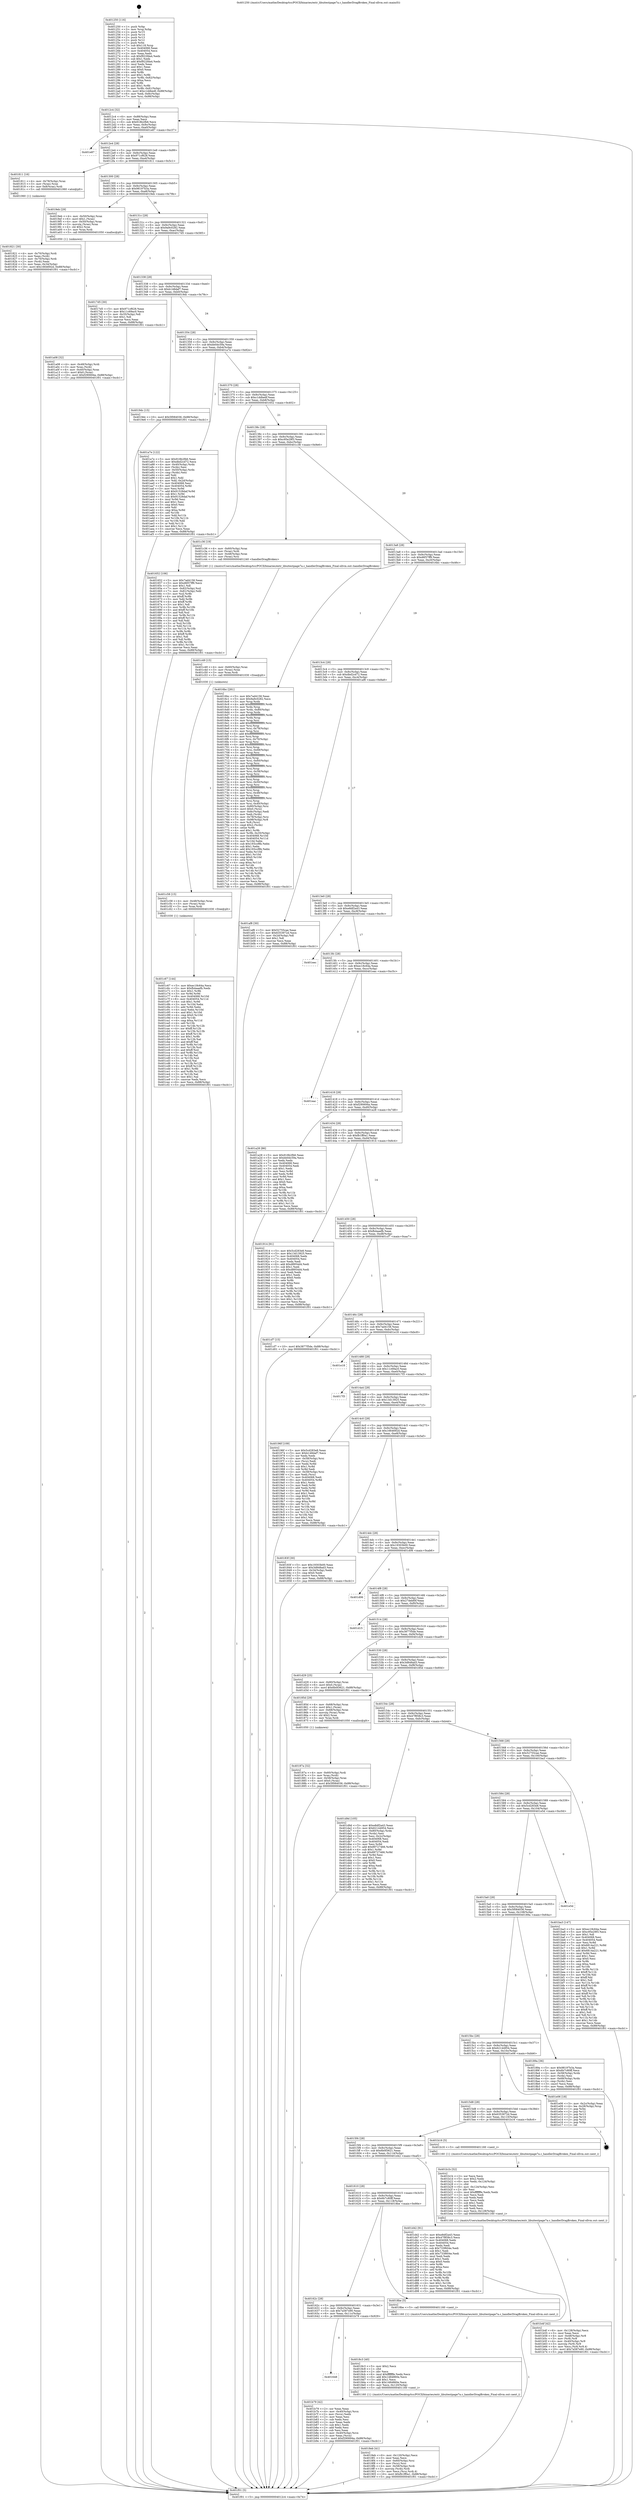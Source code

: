 digraph "0x401250" {
  label = "0x401250 (/mnt/c/Users/mathe/Desktop/tcc/POCII/binaries/extr_libuitestpage7a.c_handlerDragBroken_Final-ollvm.out::main(0))"
  labelloc = "t"
  node[shape=record]

  Entry [label="",width=0.3,height=0.3,shape=circle,fillcolor=black,style=filled]
  "0x4012c4" [label="{
     0x4012c4 [32]\l
     | [instrs]\l
     &nbsp;&nbsp;0x4012c4 \<+6\>: mov -0x88(%rbp),%eax\l
     &nbsp;&nbsp;0x4012ca \<+2\>: mov %eax,%ecx\l
     &nbsp;&nbsp;0x4012cc \<+6\>: sub $0x918b2fb6,%ecx\l
     &nbsp;&nbsp;0x4012d2 \<+6\>: mov %eax,-0x9c(%rbp)\l
     &nbsp;&nbsp;0x4012d8 \<+6\>: mov %ecx,-0xa0(%rbp)\l
     &nbsp;&nbsp;0x4012de \<+6\>: je 0000000000401e87 \<main+0xc37\>\l
  }"]
  "0x401e87" [label="{
     0x401e87\l
  }", style=dashed]
  "0x4012e4" [label="{
     0x4012e4 [28]\l
     | [instrs]\l
     &nbsp;&nbsp;0x4012e4 \<+5\>: jmp 00000000004012e9 \<main+0x99\>\l
     &nbsp;&nbsp;0x4012e9 \<+6\>: mov -0x9c(%rbp),%eax\l
     &nbsp;&nbsp;0x4012ef \<+5\>: sub $0x971cf628,%eax\l
     &nbsp;&nbsp;0x4012f4 \<+6\>: mov %eax,-0xa4(%rbp)\l
     &nbsp;&nbsp;0x4012fa \<+6\>: je 0000000000401811 \<main+0x5c1\>\l
  }"]
  Exit [label="",width=0.3,height=0.3,shape=circle,fillcolor=black,style=filled,peripheries=2]
  "0x401811" [label="{
     0x401811 [16]\l
     | [instrs]\l
     &nbsp;&nbsp;0x401811 \<+4\>: mov -0x78(%rbp),%rax\l
     &nbsp;&nbsp;0x401815 \<+3\>: mov (%rax),%rax\l
     &nbsp;&nbsp;0x401818 \<+4\>: mov 0x8(%rax),%rdi\l
     &nbsp;&nbsp;0x40181c \<+5\>: call 0000000000401060 \<atoi@plt\>\l
     | [calls]\l
     &nbsp;&nbsp;0x401060 \{1\} (unknown)\l
  }"]
  "0x401300" [label="{
     0x401300 [28]\l
     | [instrs]\l
     &nbsp;&nbsp;0x401300 \<+5\>: jmp 0000000000401305 \<main+0xb5\>\l
     &nbsp;&nbsp;0x401305 \<+6\>: mov -0x9c(%rbp),%eax\l
     &nbsp;&nbsp;0x40130b \<+5\>: sub $0x98197b3a,%eax\l
     &nbsp;&nbsp;0x401310 \<+6\>: mov %eax,-0xa8(%rbp)\l
     &nbsp;&nbsp;0x401316 \<+6\>: je 00000000004019eb \<main+0x79b\>\l
  }"]
  "0x401c67" [label="{
     0x401c67 [144]\l
     | [instrs]\l
     &nbsp;&nbsp;0x401c67 \<+5\>: mov $0xec18c64a,%ecx\l
     &nbsp;&nbsp;0x401c6c \<+5\>: mov $0xfb4aaefb,%edx\l
     &nbsp;&nbsp;0x401c71 \<+3\>: mov $0x1,%r8b\l
     &nbsp;&nbsp;0x401c74 \<+3\>: xor %r9d,%r9d\l
     &nbsp;&nbsp;0x401c77 \<+8\>: mov 0x404068,%r10d\l
     &nbsp;&nbsp;0x401c7f \<+8\>: mov 0x404054,%r11d\l
     &nbsp;&nbsp;0x401c87 \<+4\>: sub $0x1,%r9d\l
     &nbsp;&nbsp;0x401c8b \<+3\>: mov %r10d,%ebx\l
     &nbsp;&nbsp;0x401c8e \<+3\>: add %r9d,%ebx\l
     &nbsp;&nbsp;0x401c91 \<+4\>: imul %ebx,%r10d\l
     &nbsp;&nbsp;0x401c95 \<+4\>: and $0x1,%r10d\l
     &nbsp;&nbsp;0x401c99 \<+4\>: cmp $0x0,%r10d\l
     &nbsp;&nbsp;0x401c9d \<+4\>: sete %r14b\l
     &nbsp;&nbsp;0x401ca1 \<+4\>: cmp $0xa,%r11d\l
     &nbsp;&nbsp;0x401ca5 \<+4\>: setl %r15b\l
     &nbsp;&nbsp;0x401ca9 \<+3\>: mov %r14b,%r12b\l
     &nbsp;&nbsp;0x401cac \<+4\>: xor $0xff,%r12b\l
     &nbsp;&nbsp;0x401cb0 \<+3\>: mov %r15b,%r13b\l
     &nbsp;&nbsp;0x401cb3 \<+4\>: xor $0xff,%r13b\l
     &nbsp;&nbsp;0x401cb7 \<+4\>: xor $0x1,%r8b\l
     &nbsp;&nbsp;0x401cbb \<+3\>: mov %r12b,%al\l
     &nbsp;&nbsp;0x401cbe \<+2\>: and $0xff,%al\l
     &nbsp;&nbsp;0x401cc0 \<+3\>: and %r8b,%r14b\l
     &nbsp;&nbsp;0x401cc3 \<+3\>: mov %r13b,%sil\l
     &nbsp;&nbsp;0x401cc6 \<+4\>: and $0xff,%sil\l
     &nbsp;&nbsp;0x401cca \<+3\>: and %r8b,%r15b\l
     &nbsp;&nbsp;0x401ccd \<+3\>: or %r14b,%al\l
     &nbsp;&nbsp;0x401cd0 \<+3\>: or %r15b,%sil\l
     &nbsp;&nbsp;0x401cd3 \<+3\>: xor %sil,%al\l
     &nbsp;&nbsp;0x401cd6 \<+3\>: or %r13b,%r12b\l
     &nbsp;&nbsp;0x401cd9 \<+4\>: xor $0xff,%r12b\l
     &nbsp;&nbsp;0x401cdd \<+4\>: or $0x1,%r8b\l
     &nbsp;&nbsp;0x401ce1 \<+3\>: and %r8b,%r12b\l
     &nbsp;&nbsp;0x401ce4 \<+3\>: or %r12b,%al\l
     &nbsp;&nbsp;0x401ce7 \<+2\>: test $0x1,%al\l
     &nbsp;&nbsp;0x401ce9 \<+3\>: cmovne %edx,%ecx\l
     &nbsp;&nbsp;0x401cec \<+6\>: mov %ecx,-0x88(%rbp)\l
     &nbsp;&nbsp;0x401cf2 \<+5\>: jmp 0000000000401f01 \<main+0xcb1\>\l
  }"]
  "0x4019eb" [label="{
     0x4019eb [29]\l
     | [instrs]\l
     &nbsp;&nbsp;0x4019eb \<+4\>: mov -0x50(%rbp),%rax\l
     &nbsp;&nbsp;0x4019ef \<+6\>: movl $0x1,(%rax)\l
     &nbsp;&nbsp;0x4019f5 \<+4\>: mov -0x50(%rbp),%rax\l
     &nbsp;&nbsp;0x4019f9 \<+3\>: movslq (%rax),%rax\l
     &nbsp;&nbsp;0x4019fc \<+4\>: shl $0x2,%rax\l
     &nbsp;&nbsp;0x401a00 \<+3\>: mov %rax,%rdi\l
     &nbsp;&nbsp;0x401a03 \<+5\>: call 0000000000401050 \<malloc@plt\>\l
     | [calls]\l
     &nbsp;&nbsp;0x401050 \{1\} (unknown)\l
  }"]
  "0x40131c" [label="{
     0x40131c [28]\l
     | [instrs]\l
     &nbsp;&nbsp;0x40131c \<+5\>: jmp 0000000000401321 \<main+0xd1\>\l
     &nbsp;&nbsp;0x401321 \<+6\>: mov -0x9c(%rbp),%eax\l
     &nbsp;&nbsp;0x401327 \<+5\>: sub $0x9a9c0282,%eax\l
     &nbsp;&nbsp;0x40132c \<+6\>: mov %eax,-0xac(%rbp)\l
     &nbsp;&nbsp;0x401332 \<+6\>: je 00000000004017d5 \<main+0x585\>\l
  }"]
  "0x401c58" [label="{
     0x401c58 [15]\l
     | [instrs]\l
     &nbsp;&nbsp;0x401c58 \<+4\>: mov -0x48(%rbp),%rax\l
     &nbsp;&nbsp;0x401c5c \<+3\>: mov (%rax),%rax\l
     &nbsp;&nbsp;0x401c5f \<+3\>: mov %rax,%rdi\l
     &nbsp;&nbsp;0x401c62 \<+5\>: call 0000000000401030 \<free@plt\>\l
     | [calls]\l
     &nbsp;&nbsp;0x401030 \{1\} (unknown)\l
  }"]
  "0x4017d5" [label="{
     0x4017d5 [30]\l
     | [instrs]\l
     &nbsp;&nbsp;0x4017d5 \<+5\>: mov $0x971cf628,%eax\l
     &nbsp;&nbsp;0x4017da \<+5\>: mov $0x11c69ac0,%ecx\l
     &nbsp;&nbsp;0x4017df \<+3\>: mov -0x35(%rbp),%dl\l
     &nbsp;&nbsp;0x4017e2 \<+3\>: test $0x1,%dl\l
     &nbsp;&nbsp;0x4017e5 \<+3\>: cmovne %ecx,%eax\l
     &nbsp;&nbsp;0x4017e8 \<+6\>: mov %eax,-0x88(%rbp)\l
     &nbsp;&nbsp;0x4017ee \<+5\>: jmp 0000000000401f01 \<main+0xcb1\>\l
  }"]
  "0x401338" [label="{
     0x401338 [28]\l
     | [instrs]\l
     &nbsp;&nbsp;0x401338 \<+5\>: jmp 000000000040133d \<main+0xed\>\l
     &nbsp;&nbsp;0x40133d \<+6\>: mov -0x9c(%rbp),%eax\l
     &nbsp;&nbsp;0x401343 \<+5\>: sub $0xb148daf7,%eax\l
     &nbsp;&nbsp;0x401348 \<+6\>: mov %eax,-0xb0(%rbp)\l
     &nbsp;&nbsp;0x40134e \<+6\>: je 00000000004019dc \<main+0x78c\>\l
  }"]
  "0x401c49" [label="{
     0x401c49 [15]\l
     | [instrs]\l
     &nbsp;&nbsp;0x401c49 \<+4\>: mov -0x60(%rbp),%rax\l
     &nbsp;&nbsp;0x401c4d \<+3\>: mov (%rax),%rax\l
     &nbsp;&nbsp;0x401c50 \<+3\>: mov %rax,%rdi\l
     &nbsp;&nbsp;0x401c53 \<+5\>: call 0000000000401030 \<free@plt\>\l
     | [calls]\l
     &nbsp;&nbsp;0x401030 \{1\} (unknown)\l
  }"]
  "0x4019dc" [label="{
     0x4019dc [15]\l
     | [instrs]\l
     &nbsp;&nbsp;0x4019dc \<+10\>: movl $0x5f084036,-0x88(%rbp)\l
     &nbsp;&nbsp;0x4019e6 \<+5\>: jmp 0000000000401f01 \<main+0xcb1\>\l
  }"]
  "0x401354" [label="{
     0x401354 [28]\l
     | [instrs]\l
     &nbsp;&nbsp;0x401354 \<+5\>: jmp 0000000000401359 \<main+0x109\>\l
     &nbsp;&nbsp;0x401359 \<+6\>: mov -0x9c(%rbp),%eax\l
     &nbsp;&nbsp;0x40135f \<+5\>: sub $0xbb0dc59a,%eax\l
     &nbsp;&nbsp;0x401364 \<+6\>: mov %eax,-0xb4(%rbp)\l
     &nbsp;&nbsp;0x40136a \<+6\>: je 0000000000401a7e \<main+0x82e\>\l
  }"]
  "0x401648" [label="{
     0x401648\l
  }", style=dashed]
  "0x401a7e" [label="{
     0x401a7e [122]\l
     | [instrs]\l
     &nbsp;&nbsp;0x401a7e \<+5\>: mov $0x918b2fb6,%eax\l
     &nbsp;&nbsp;0x401a83 \<+5\>: mov $0xdbd2cd72,%ecx\l
     &nbsp;&nbsp;0x401a88 \<+4\>: mov -0x40(%rbp),%rdx\l
     &nbsp;&nbsp;0x401a8c \<+2\>: mov (%rdx),%esi\l
     &nbsp;&nbsp;0x401a8e \<+4\>: mov -0x50(%rbp),%rdx\l
     &nbsp;&nbsp;0x401a92 \<+2\>: cmp (%rdx),%esi\l
     &nbsp;&nbsp;0x401a94 \<+4\>: setl %dil\l
     &nbsp;&nbsp;0x401a98 \<+4\>: and $0x1,%dil\l
     &nbsp;&nbsp;0x401a9c \<+4\>: mov %dil,-0x2d(%rbp)\l
     &nbsp;&nbsp;0x401aa0 \<+7\>: mov 0x404068,%esi\l
     &nbsp;&nbsp;0x401aa7 \<+8\>: mov 0x404054,%r8d\l
     &nbsp;&nbsp;0x401aaf \<+3\>: mov %esi,%r9d\l
     &nbsp;&nbsp;0x401ab2 \<+7\>: add $0x91528daf,%r9d\l
     &nbsp;&nbsp;0x401ab9 \<+4\>: sub $0x1,%r9d\l
     &nbsp;&nbsp;0x401abd \<+7\>: sub $0x91528daf,%r9d\l
     &nbsp;&nbsp;0x401ac4 \<+4\>: imul %r9d,%esi\l
     &nbsp;&nbsp;0x401ac8 \<+3\>: and $0x1,%esi\l
     &nbsp;&nbsp;0x401acb \<+3\>: cmp $0x0,%esi\l
     &nbsp;&nbsp;0x401ace \<+4\>: sete %dil\l
     &nbsp;&nbsp;0x401ad2 \<+4\>: cmp $0xa,%r8d\l
     &nbsp;&nbsp;0x401ad6 \<+4\>: setl %r10b\l
     &nbsp;&nbsp;0x401ada \<+3\>: mov %dil,%r11b\l
     &nbsp;&nbsp;0x401add \<+3\>: and %r10b,%r11b\l
     &nbsp;&nbsp;0x401ae0 \<+3\>: xor %r10b,%dil\l
     &nbsp;&nbsp;0x401ae3 \<+3\>: or %dil,%r11b\l
     &nbsp;&nbsp;0x401ae6 \<+4\>: test $0x1,%r11b\l
     &nbsp;&nbsp;0x401aea \<+3\>: cmovne %ecx,%eax\l
     &nbsp;&nbsp;0x401aed \<+6\>: mov %eax,-0x88(%rbp)\l
     &nbsp;&nbsp;0x401af3 \<+5\>: jmp 0000000000401f01 \<main+0xcb1\>\l
  }"]
  "0x401370" [label="{
     0x401370 [28]\l
     | [instrs]\l
     &nbsp;&nbsp;0x401370 \<+5\>: jmp 0000000000401375 \<main+0x125\>\l
     &nbsp;&nbsp;0x401375 \<+6\>: mov -0x9c(%rbp),%eax\l
     &nbsp;&nbsp;0x40137b \<+5\>: sub $0xc1ddbedf,%eax\l
     &nbsp;&nbsp;0x401380 \<+6\>: mov %eax,-0xb8(%rbp)\l
     &nbsp;&nbsp;0x401386 \<+6\>: je 0000000000401652 \<main+0x402\>\l
  }"]
  "0x401b79" [label="{
     0x401b79 [42]\l
     | [instrs]\l
     &nbsp;&nbsp;0x401b79 \<+2\>: xor %eax,%eax\l
     &nbsp;&nbsp;0x401b7b \<+4\>: mov -0x40(%rbp),%rcx\l
     &nbsp;&nbsp;0x401b7f \<+2\>: mov (%rcx),%edx\l
     &nbsp;&nbsp;0x401b81 \<+2\>: mov %eax,%esi\l
     &nbsp;&nbsp;0x401b83 \<+2\>: sub %edx,%esi\l
     &nbsp;&nbsp;0x401b85 \<+2\>: mov %eax,%edx\l
     &nbsp;&nbsp;0x401b87 \<+3\>: sub $0x1,%edx\l
     &nbsp;&nbsp;0x401b8a \<+2\>: add %edx,%esi\l
     &nbsp;&nbsp;0x401b8c \<+2\>: sub %esi,%eax\l
     &nbsp;&nbsp;0x401b8e \<+4\>: mov -0x40(%rbp),%rcx\l
     &nbsp;&nbsp;0x401b92 \<+2\>: mov %eax,(%rcx)\l
     &nbsp;&nbsp;0x401b94 \<+10\>: movl $0xf290694a,-0x88(%rbp)\l
     &nbsp;&nbsp;0x401b9e \<+5\>: jmp 0000000000401f01 \<main+0xcb1\>\l
  }"]
  "0x401652" [label="{
     0x401652 [106]\l
     | [instrs]\l
     &nbsp;&nbsp;0x401652 \<+5\>: mov $0x7ad4158,%eax\l
     &nbsp;&nbsp;0x401657 \<+5\>: mov $0xd6f37ff9,%ecx\l
     &nbsp;&nbsp;0x40165c \<+2\>: mov $0x1,%dl\l
     &nbsp;&nbsp;0x40165e \<+7\>: mov -0x82(%rbp),%sil\l
     &nbsp;&nbsp;0x401665 \<+7\>: mov -0x81(%rbp),%dil\l
     &nbsp;&nbsp;0x40166c \<+3\>: mov %sil,%r8b\l
     &nbsp;&nbsp;0x40166f \<+4\>: xor $0xff,%r8b\l
     &nbsp;&nbsp;0x401673 \<+3\>: mov %dil,%r9b\l
     &nbsp;&nbsp;0x401676 \<+4\>: xor $0xff,%r9b\l
     &nbsp;&nbsp;0x40167a \<+3\>: xor $0x1,%dl\l
     &nbsp;&nbsp;0x40167d \<+3\>: mov %r8b,%r10b\l
     &nbsp;&nbsp;0x401680 \<+4\>: and $0xff,%r10b\l
     &nbsp;&nbsp;0x401684 \<+3\>: and %dl,%sil\l
     &nbsp;&nbsp;0x401687 \<+3\>: mov %r9b,%r11b\l
     &nbsp;&nbsp;0x40168a \<+4\>: and $0xff,%r11b\l
     &nbsp;&nbsp;0x40168e \<+3\>: and %dl,%dil\l
     &nbsp;&nbsp;0x401691 \<+3\>: or %sil,%r10b\l
     &nbsp;&nbsp;0x401694 \<+3\>: or %dil,%r11b\l
     &nbsp;&nbsp;0x401697 \<+3\>: xor %r11b,%r10b\l
     &nbsp;&nbsp;0x40169a \<+3\>: or %r9b,%r8b\l
     &nbsp;&nbsp;0x40169d \<+4\>: xor $0xff,%r8b\l
     &nbsp;&nbsp;0x4016a1 \<+3\>: or $0x1,%dl\l
     &nbsp;&nbsp;0x4016a4 \<+3\>: and %dl,%r8b\l
     &nbsp;&nbsp;0x4016a7 \<+3\>: or %r8b,%r10b\l
     &nbsp;&nbsp;0x4016aa \<+4\>: test $0x1,%r10b\l
     &nbsp;&nbsp;0x4016ae \<+3\>: cmovne %ecx,%eax\l
     &nbsp;&nbsp;0x4016b1 \<+6\>: mov %eax,-0x88(%rbp)\l
     &nbsp;&nbsp;0x4016b7 \<+5\>: jmp 0000000000401f01 \<main+0xcb1\>\l
  }"]
  "0x40138c" [label="{
     0x40138c [28]\l
     | [instrs]\l
     &nbsp;&nbsp;0x40138c \<+5\>: jmp 0000000000401391 \<main+0x141\>\l
     &nbsp;&nbsp;0x401391 \<+6\>: mov -0x9c(%rbp),%eax\l
     &nbsp;&nbsp;0x401397 \<+5\>: sub $0xc95e29f3,%eax\l
     &nbsp;&nbsp;0x40139c \<+6\>: mov %eax,-0xbc(%rbp)\l
     &nbsp;&nbsp;0x4013a2 \<+6\>: je 0000000000401c36 \<main+0x9e6\>\l
  }"]
  "0x401f01" [label="{
     0x401f01 [5]\l
     | [instrs]\l
     &nbsp;&nbsp;0x401f01 \<+5\>: jmp 00000000004012c4 \<main+0x74\>\l
  }"]
  "0x401250" [label="{
     0x401250 [116]\l
     | [instrs]\l
     &nbsp;&nbsp;0x401250 \<+1\>: push %rbp\l
     &nbsp;&nbsp;0x401251 \<+3\>: mov %rsp,%rbp\l
     &nbsp;&nbsp;0x401254 \<+2\>: push %r15\l
     &nbsp;&nbsp;0x401256 \<+2\>: push %r14\l
     &nbsp;&nbsp;0x401258 \<+2\>: push %r13\l
     &nbsp;&nbsp;0x40125a \<+2\>: push %r12\l
     &nbsp;&nbsp;0x40125c \<+1\>: push %rbx\l
     &nbsp;&nbsp;0x40125d \<+7\>: sub $0x118,%rsp\l
     &nbsp;&nbsp;0x401264 \<+7\>: mov 0x404068,%eax\l
     &nbsp;&nbsp;0x40126b \<+7\>: mov 0x404054,%ecx\l
     &nbsp;&nbsp;0x401272 \<+2\>: mov %eax,%edx\l
     &nbsp;&nbsp;0x401274 \<+6\>: sub $0xf922fda4,%edx\l
     &nbsp;&nbsp;0x40127a \<+3\>: sub $0x1,%edx\l
     &nbsp;&nbsp;0x40127d \<+6\>: add $0xf922fda4,%edx\l
     &nbsp;&nbsp;0x401283 \<+3\>: imul %edx,%eax\l
     &nbsp;&nbsp;0x401286 \<+3\>: and $0x1,%eax\l
     &nbsp;&nbsp;0x401289 \<+3\>: cmp $0x0,%eax\l
     &nbsp;&nbsp;0x40128c \<+4\>: sete %r8b\l
     &nbsp;&nbsp;0x401290 \<+4\>: and $0x1,%r8b\l
     &nbsp;&nbsp;0x401294 \<+7\>: mov %r8b,-0x82(%rbp)\l
     &nbsp;&nbsp;0x40129b \<+3\>: cmp $0xa,%ecx\l
     &nbsp;&nbsp;0x40129e \<+4\>: setl %r8b\l
     &nbsp;&nbsp;0x4012a2 \<+4\>: and $0x1,%r8b\l
     &nbsp;&nbsp;0x4012a6 \<+7\>: mov %r8b,-0x81(%rbp)\l
     &nbsp;&nbsp;0x4012ad \<+10\>: movl $0xc1ddbedf,-0x88(%rbp)\l
     &nbsp;&nbsp;0x4012b7 \<+6\>: mov %edi,-0x8c(%rbp)\l
     &nbsp;&nbsp;0x4012bd \<+7\>: mov %rsi,-0x98(%rbp)\l
  }"]
  "0x401b4f" [label="{
     0x401b4f [42]\l
     | [instrs]\l
     &nbsp;&nbsp;0x401b4f \<+6\>: mov -0x128(%rbp),%ecx\l
     &nbsp;&nbsp;0x401b55 \<+3\>: imul %eax,%ecx\l
     &nbsp;&nbsp;0x401b58 \<+4\>: mov -0x48(%rbp),%r8\l
     &nbsp;&nbsp;0x401b5c \<+3\>: mov (%r8),%r8\l
     &nbsp;&nbsp;0x401b5f \<+4\>: mov -0x40(%rbp),%r9\l
     &nbsp;&nbsp;0x401b63 \<+3\>: movslq (%r9),%r9\l
     &nbsp;&nbsp;0x401b66 \<+4\>: mov %ecx,(%r8,%r9,4)\l
     &nbsp;&nbsp;0x401b6a \<+10\>: movl $0x7a587e90,-0x88(%rbp)\l
     &nbsp;&nbsp;0x401b74 \<+5\>: jmp 0000000000401f01 \<main+0xcb1\>\l
  }"]
  "0x401c36" [label="{
     0x401c36 [19]\l
     | [instrs]\l
     &nbsp;&nbsp;0x401c36 \<+4\>: mov -0x60(%rbp),%rax\l
     &nbsp;&nbsp;0x401c3a \<+3\>: mov (%rax),%rdi\l
     &nbsp;&nbsp;0x401c3d \<+4\>: mov -0x48(%rbp),%rax\l
     &nbsp;&nbsp;0x401c41 \<+3\>: mov (%rax),%rsi\l
     &nbsp;&nbsp;0x401c44 \<+5\>: call 0000000000401240 \<handlerDragBroken\>\l
     | [calls]\l
     &nbsp;&nbsp;0x401240 \{1\} (/mnt/c/Users/mathe/Desktop/tcc/POCII/binaries/extr_libuitestpage7a.c_handlerDragBroken_Final-ollvm.out::handlerDragBroken)\l
  }"]
  "0x4013a8" [label="{
     0x4013a8 [28]\l
     | [instrs]\l
     &nbsp;&nbsp;0x4013a8 \<+5\>: jmp 00000000004013ad \<main+0x15d\>\l
     &nbsp;&nbsp;0x4013ad \<+6\>: mov -0x9c(%rbp),%eax\l
     &nbsp;&nbsp;0x4013b3 \<+5\>: sub $0xd6f37ff9,%eax\l
     &nbsp;&nbsp;0x4013b8 \<+6\>: mov %eax,-0xc0(%rbp)\l
     &nbsp;&nbsp;0x4013be \<+6\>: je 00000000004016bc \<main+0x46c\>\l
  }"]
  "0x401b1b" [label="{
     0x401b1b [52]\l
     | [instrs]\l
     &nbsp;&nbsp;0x401b1b \<+2\>: xor %ecx,%ecx\l
     &nbsp;&nbsp;0x401b1d \<+5\>: mov $0x2,%edx\l
     &nbsp;&nbsp;0x401b22 \<+6\>: mov %edx,-0x124(%rbp)\l
     &nbsp;&nbsp;0x401b28 \<+1\>: cltd\l
     &nbsp;&nbsp;0x401b29 \<+6\>: mov -0x124(%rbp),%esi\l
     &nbsp;&nbsp;0x401b2f \<+2\>: idiv %esi\l
     &nbsp;&nbsp;0x401b31 \<+6\>: imul $0xfffffffe,%edx,%edx\l
     &nbsp;&nbsp;0x401b37 \<+2\>: mov %ecx,%edi\l
     &nbsp;&nbsp;0x401b39 \<+2\>: sub %edx,%edi\l
     &nbsp;&nbsp;0x401b3b \<+2\>: mov %ecx,%edx\l
     &nbsp;&nbsp;0x401b3d \<+3\>: sub $0x1,%edx\l
     &nbsp;&nbsp;0x401b40 \<+2\>: add %edx,%edi\l
     &nbsp;&nbsp;0x401b42 \<+2\>: sub %edi,%ecx\l
     &nbsp;&nbsp;0x401b44 \<+6\>: mov %ecx,-0x128(%rbp)\l
     &nbsp;&nbsp;0x401b4a \<+5\>: call 0000000000401160 \<next_i\>\l
     | [calls]\l
     &nbsp;&nbsp;0x401160 \{1\} (/mnt/c/Users/mathe/Desktop/tcc/POCII/binaries/extr_libuitestpage7a.c_handlerDragBroken_Final-ollvm.out::next_i)\l
  }"]
  "0x4016bc" [label="{
     0x4016bc [281]\l
     | [instrs]\l
     &nbsp;&nbsp;0x4016bc \<+5\>: mov $0x7ad4158,%eax\l
     &nbsp;&nbsp;0x4016c1 \<+5\>: mov $0x9a9c0282,%ecx\l
     &nbsp;&nbsp;0x4016c6 \<+3\>: mov %rsp,%rdx\l
     &nbsp;&nbsp;0x4016c9 \<+4\>: add $0xfffffffffffffff0,%rdx\l
     &nbsp;&nbsp;0x4016cd \<+3\>: mov %rdx,%rsp\l
     &nbsp;&nbsp;0x4016d0 \<+4\>: mov %rdx,-0x80(%rbp)\l
     &nbsp;&nbsp;0x4016d4 \<+3\>: mov %rsp,%rdx\l
     &nbsp;&nbsp;0x4016d7 \<+4\>: add $0xfffffffffffffff0,%rdx\l
     &nbsp;&nbsp;0x4016db \<+3\>: mov %rdx,%rsp\l
     &nbsp;&nbsp;0x4016de \<+3\>: mov %rsp,%rsi\l
     &nbsp;&nbsp;0x4016e1 \<+4\>: add $0xfffffffffffffff0,%rsi\l
     &nbsp;&nbsp;0x4016e5 \<+3\>: mov %rsi,%rsp\l
     &nbsp;&nbsp;0x4016e8 \<+4\>: mov %rsi,-0x78(%rbp)\l
     &nbsp;&nbsp;0x4016ec \<+3\>: mov %rsp,%rsi\l
     &nbsp;&nbsp;0x4016ef \<+4\>: add $0xfffffffffffffff0,%rsi\l
     &nbsp;&nbsp;0x4016f3 \<+3\>: mov %rsi,%rsp\l
     &nbsp;&nbsp;0x4016f6 \<+4\>: mov %rsi,-0x70(%rbp)\l
     &nbsp;&nbsp;0x4016fa \<+3\>: mov %rsp,%rsi\l
     &nbsp;&nbsp;0x4016fd \<+4\>: add $0xfffffffffffffff0,%rsi\l
     &nbsp;&nbsp;0x401701 \<+3\>: mov %rsi,%rsp\l
     &nbsp;&nbsp;0x401704 \<+4\>: mov %rsi,-0x68(%rbp)\l
     &nbsp;&nbsp;0x401708 \<+3\>: mov %rsp,%rsi\l
     &nbsp;&nbsp;0x40170b \<+4\>: add $0xfffffffffffffff0,%rsi\l
     &nbsp;&nbsp;0x40170f \<+3\>: mov %rsi,%rsp\l
     &nbsp;&nbsp;0x401712 \<+4\>: mov %rsi,-0x60(%rbp)\l
     &nbsp;&nbsp;0x401716 \<+3\>: mov %rsp,%rsi\l
     &nbsp;&nbsp;0x401719 \<+4\>: add $0xfffffffffffffff0,%rsi\l
     &nbsp;&nbsp;0x40171d \<+3\>: mov %rsi,%rsp\l
     &nbsp;&nbsp;0x401720 \<+4\>: mov %rsi,-0x58(%rbp)\l
     &nbsp;&nbsp;0x401724 \<+3\>: mov %rsp,%rsi\l
     &nbsp;&nbsp;0x401727 \<+4\>: add $0xfffffffffffffff0,%rsi\l
     &nbsp;&nbsp;0x40172b \<+3\>: mov %rsi,%rsp\l
     &nbsp;&nbsp;0x40172e \<+4\>: mov %rsi,-0x50(%rbp)\l
     &nbsp;&nbsp;0x401732 \<+3\>: mov %rsp,%rsi\l
     &nbsp;&nbsp;0x401735 \<+4\>: add $0xfffffffffffffff0,%rsi\l
     &nbsp;&nbsp;0x401739 \<+3\>: mov %rsi,%rsp\l
     &nbsp;&nbsp;0x40173c \<+4\>: mov %rsi,-0x48(%rbp)\l
     &nbsp;&nbsp;0x401740 \<+3\>: mov %rsp,%rsi\l
     &nbsp;&nbsp;0x401743 \<+4\>: add $0xfffffffffffffff0,%rsi\l
     &nbsp;&nbsp;0x401747 \<+3\>: mov %rsi,%rsp\l
     &nbsp;&nbsp;0x40174a \<+4\>: mov %rsi,-0x40(%rbp)\l
     &nbsp;&nbsp;0x40174e \<+4\>: mov -0x80(%rbp),%rsi\l
     &nbsp;&nbsp;0x401752 \<+6\>: movl $0x0,(%rsi)\l
     &nbsp;&nbsp;0x401758 \<+6\>: mov -0x8c(%rbp),%edi\l
     &nbsp;&nbsp;0x40175e \<+2\>: mov %edi,(%rdx)\l
     &nbsp;&nbsp;0x401760 \<+4\>: mov -0x78(%rbp),%rsi\l
     &nbsp;&nbsp;0x401764 \<+7\>: mov -0x98(%rbp),%r8\l
     &nbsp;&nbsp;0x40176b \<+3\>: mov %r8,(%rsi)\l
     &nbsp;&nbsp;0x40176e \<+3\>: cmpl $0x2,(%rdx)\l
     &nbsp;&nbsp;0x401771 \<+4\>: setne %r9b\l
     &nbsp;&nbsp;0x401775 \<+4\>: and $0x1,%r9b\l
     &nbsp;&nbsp;0x401779 \<+4\>: mov %r9b,-0x35(%rbp)\l
     &nbsp;&nbsp;0x40177d \<+8\>: mov 0x404068,%r10d\l
     &nbsp;&nbsp;0x401785 \<+8\>: mov 0x404054,%r11d\l
     &nbsp;&nbsp;0x40178d \<+3\>: mov %r10d,%ebx\l
     &nbsp;&nbsp;0x401790 \<+6\>: sub $0x193ccf8b,%ebx\l
     &nbsp;&nbsp;0x401796 \<+3\>: sub $0x1,%ebx\l
     &nbsp;&nbsp;0x401799 \<+6\>: add $0x193ccf8b,%ebx\l
     &nbsp;&nbsp;0x40179f \<+4\>: imul %ebx,%r10d\l
     &nbsp;&nbsp;0x4017a3 \<+4\>: and $0x1,%r10d\l
     &nbsp;&nbsp;0x4017a7 \<+4\>: cmp $0x0,%r10d\l
     &nbsp;&nbsp;0x4017ab \<+4\>: sete %r9b\l
     &nbsp;&nbsp;0x4017af \<+4\>: cmp $0xa,%r11d\l
     &nbsp;&nbsp;0x4017b3 \<+4\>: setl %r14b\l
     &nbsp;&nbsp;0x4017b7 \<+3\>: mov %r9b,%r15b\l
     &nbsp;&nbsp;0x4017ba \<+3\>: and %r14b,%r15b\l
     &nbsp;&nbsp;0x4017bd \<+3\>: xor %r14b,%r9b\l
     &nbsp;&nbsp;0x4017c0 \<+3\>: or %r9b,%r15b\l
     &nbsp;&nbsp;0x4017c3 \<+4\>: test $0x1,%r15b\l
     &nbsp;&nbsp;0x4017c7 \<+3\>: cmovne %ecx,%eax\l
     &nbsp;&nbsp;0x4017ca \<+6\>: mov %eax,-0x88(%rbp)\l
     &nbsp;&nbsp;0x4017d0 \<+5\>: jmp 0000000000401f01 \<main+0xcb1\>\l
  }"]
  "0x4013c4" [label="{
     0x4013c4 [28]\l
     | [instrs]\l
     &nbsp;&nbsp;0x4013c4 \<+5\>: jmp 00000000004013c9 \<main+0x179\>\l
     &nbsp;&nbsp;0x4013c9 \<+6\>: mov -0x9c(%rbp),%eax\l
     &nbsp;&nbsp;0x4013cf \<+5\>: sub $0xdbd2cd72,%eax\l
     &nbsp;&nbsp;0x4013d4 \<+6\>: mov %eax,-0xc4(%rbp)\l
     &nbsp;&nbsp;0x4013da \<+6\>: je 0000000000401af8 \<main+0x8a8\>\l
  }"]
  "0x401a08" [label="{
     0x401a08 [32]\l
     | [instrs]\l
     &nbsp;&nbsp;0x401a08 \<+4\>: mov -0x48(%rbp),%rdi\l
     &nbsp;&nbsp;0x401a0c \<+3\>: mov %rax,(%rdi)\l
     &nbsp;&nbsp;0x401a0f \<+4\>: mov -0x40(%rbp),%rax\l
     &nbsp;&nbsp;0x401a13 \<+6\>: movl $0x0,(%rax)\l
     &nbsp;&nbsp;0x401a19 \<+10\>: movl $0xf290694a,-0x88(%rbp)\l
     &nbsp;&nbsp;0x401a23 \<+5\>: jmp 0000000000401f01 \<main+0xcb1\>\l
  }"]
  "0x401821" [label="{
     0x401821 [30]\l
     | [instrs]\l
     &nbsp;&nbsp;0x401821 \<+4\>: mov -0x70(%rbp),%rdi\l
     &nbsp;&nbsp;0x401825 \<+2\>: mov %eax,(%rdi)\l
     &nbsp;&nbsp;0x401827 \<+4\>: mov -0x70(%rbp),%rdi\l
     &nbsp;&nbsp;0x40182b \<+2\>: mov (%rdi),%eax\l
     &nbsp;&nbsp;0x40182d \<+3\>: mov %eax,-0x34(%rbp)\l
     &nbsp;&nbsp;0x401830 \<+10\>: movl $0x1664692d,-0x88(%rbp)\l
     &nbsp;&nbsp;0x40183a \<+5\>: jmp 0000000000401f01 \<main+0xcb1\>\l
  }"]
  "0x4018eb" [label="{
     0x4018eb [41]\l
     | [instrs]\l
     &nbsp;&nbsp;0x4018eb \<+6\>: mov -0x120(%rbp),%ecx\l
     &nbsp;&nbsp;0x4018f1 \<+3\>: imul %eax,%ecx\l
     &nbsp;&nbsp;0x4018f4 \<+4\>: mov -0x60(%rbp),%rsi\l
     &nbsp;&nbsp;0x4018f8 \<+3\>: mov (%rsi),%rsi\l
     &nbsp;&nbsp;0x4018fb \<+4\>: mov -0x58(%rbp),%rdi\l
     &nbsp;&nbsp;0x4018ff \<+3\>: movslq (%rdi),%rdi\l
     &nbsp;&nbsp;0x401902 \<+3\>: mov %ecx,(%rsi,%rdi,4)\l
     &nbsp;&nbsp;0x401905 \<+10\>: movl $0xfb1ff0a1,-0x88(%rbp)\l
     &nbsp;&nbsp;0x40190f \<+5\>: jmp 0000000000401f01 \<main+0xcb1\>\l
  }"]
  "0x401af8" [label="{
     0x401af8 [30]\l
     | [instrs]\l
     &nbsp;&nbsp;0x401af8 \<+5\>: mov $0x52755cae,%eax\l
     &nbsp;&nbsp;0x401afd \<+5\>: mov $0x6353972d,%ecx\l
     &nbsp;&nbsp;0x401b02 \<+3\>: mov -0x2d(%rbp),%dl\l
     &nbsp;&nbsp;0x401b05 \<+3\>: test $0x1,%dl\l
     &nbsp;&nbsp;0x401b08 \<+3\>: cmovne %ecx,%eax\l
     &nbsp;&nbsp;0x401b0b \<+6\>: mov %eax,-0x88(%rbp)\l
     &nbsp;&nbsp;0x401b11 \<+5\>: jmp 0000000000401f01 \<main+0xcb1\>\l
  }"]
  "0x4013e0" [label="{
     0x4013e0 [28]\l
     | [instrs]\l
     &nbsp;&nbsp;0x4013e0 \<+5\>: jmp 00000000004013e5 \<main+0x195\>\l
     &nbsp;&nbsp;0x4013e5 \<+6\>: mov -0x9c(%rbp),%eax\l
     &nbsp;&nbsp;0x4013eb \<+5\>: sub $0xe8df2a43,%eax\l
     &nbsp;&nbsp;0x4013f0 \<+6\>: mov %eax,-0xc8(%rbp)\l
     &nbsp;&nbsp;0x4013f6 \<+6\>: je 0000000000401eec \<main+0xc9c\>\l
  }"]
  "0x4018c3" [label="{
     0x4018c3 [40]\l
     | [instrs]\l
     &nbsp;&nbsp;0x4018c3 \<+5\>: mov $0x2,%ecx\l
     &nbsp;&nbsp;0x4018c8 \<+1\>: cltd\l
     &nbsp;&nbsp;0x4018c9 \<+2\>: idiv %ecx\l
     &nbsp;&nbsp;0x4018cb \<+6\>: imul $0xfffffffe,%edx,%ecx\l
     &nbsp;&nbsp;0x4018d1 \<+6\>: add $0x1484860e,%ecx\l
     &nbsp;&nbsp;0x4018d7 \<+3\>: add $0x1,%ecx\l
     &nbsp;&nbsp;0x4018da \<+6\>: sub $0x1484860e,%ecx\l
     &nbsp;&nbsp;0x4018e0 \<+6\>: mov %ecx,-0x120(%rbp)\l
     &nbsp;&nbsp;0x4018e6 \<+5\>: call 0000000000401160 \<next_i\>\l
     | [calls]\l
     &nbsp;&nbsp;0x401160 \{1\} (/mnt/c/Users/mathe/Desktop/tcc/POCII/binaries/extr_libuitestpage7a.c_handlerDragBroken_Final-ollvm.out::next_i)\l
  }"]
  "0x401eec" [label="{
     0x401eec\l
  }", style=dashed]
  "0x4013fc" [label="{
     0x4013fc [28]\l
     | [instrs]\l
     &nbsp;&nbsp;0x4013fc \<+5\>: jmp 0000000000401401 \<main+0x1b1\>\l
     &nbsp;&nbsp;0x401401 \<+6\>: mov -0x9c(%rbp),%eax\l
     &nbsp;&nbsp;0x401407 \<+5\>: sub $0xec18c64a,%eax\l
     &nbsp;&nbsp;0x40140c \<+6\>: mov %eax,-0xcc(%rbp)\l
     &nbsp;&nbsp;0x401412 \<+6\>: je 0000000000401eac \<main+0xc5c\>\l
  }"]
  "0x40162c" [label="{
     0x40162c [28]\l
     | [instrs]\l
     &nbsp;&nbsp;0x40162c \<+5\>: jmp 0000000000401631 \<main+0x3e1\>\l
     &nbsp;&nbsp;0x401631 \<+6\>: mov -0x9c(%rbp),%eax\l
     &nbsp;&nbsp;0x401637 \<+5\>: sub $0x7a587e90,%eax\l
     &nbsp;&nbsp;0x40163c \<+6\>: mov %eax,-0x11c(%rbp)\l
     &nbsp;&nbsp;0x401642 \<+6\>: je 0000000000401b79 \<main+0x929\>\l
  }"]
  "0x401eac" [label="{
     0x401eac\l
  }", style=dashed]
  "0x401418" [label="{
     0x401418 [28]\l
     | [instrs]\l
     &nbsp;&nbsp;0x401418 \<+5\>: jmp 000000000040141d \<main+0x1cd\>\l
     &nbsp;&nbsp;0x40141d \<+6\>: mov -0x9c(%rbp),%eax\l
     &nbsp;&nbsp;0x401423 \<+5\>: sub $0xf290694a,%eax\l
     &nbsp;&nbsp;0x401428 \<+6\>: mov %eax,-0xd0(%rbp)\l
     &nbsp;&nbsp;0x40142e \<+6\>: je 0000000000401a28 \<main+0x7d8\>\l
  }"]
  "0x4018be" [label="{
     0x4018be [5]\l
     | [instrs]\l
     &nbsp;&nbsp;0x4018be \<+5\>: call 0000000000401160 \<next_i\>\l
     | [calls]\l
     &nbsp;&nbsp;0x401160 \{1\} (/mnt/c/Users/mathe/Desktop/tcc/POCII/binaries/extr_libuitestpage7a.c_handlerDragBroken_Final-ollvm.out::next_i)\l
  }"]
  "0x401a28" [label="{
     0x401a28 [86]\l
     | [instrs]\l
     &nbsp;&nbsp;0x401a28 \<+5\>: mov $0x918b2fb6,%eax\l
     &nbsp;&nbsp;0x401a2d \<+5\>: mov $0xbb0dc59a,%ecx\l
     &nbsp;&nbsp;0x401a32 \<+2\>: xor %edx,%edx\l
     &nbsp;&nbsp;0x401a34 \<+7\>: mov 0x404068,%esi\l
     &nbsp;&nbsp;0x401a3b \<+7\>: mov 0x404054,%edi\l
     &nbsp;&nbsp;0x401a42 \<+3\>: sub $0x1,%edx\l
     &nbsp;&nbsp;0x401a45 \<+3\>: mov %esi,%r8d\l
     &nbsp;&nbsp;0x401a48 \<+3\>: add %edx,%r8d\l
     &nbsp;&nbsp;0x401a4b \<+4\>: imul %r8d,%esi\l
     &nbsp;&nbsp;0x401a4f \<+3\>: and $0x1,%esi\l
     &nbsp;&nbsp;0x401a52 \<+3\>: cmp $0x0,%esi\l
     &nbsp;&nbsp;0x401a55 \<+4\>: sete %r9b\l
     &nbsp;&nbsp;0x401a59 \<+3\>: cmp $0xa,%edi\l
     &nbsp;&nbsp;0x401a5c \<+4\>: setl %r10b\l
     &nbsp;&nbsp;0x401a60 \<+3\>: mov %r9b,%r11b\l
     &nbsp;&nbsp;0x401a63 \<+3\>: and %r10b,%r11b\l
     &nbsp;&nbsp;0x401a66 \<+3\>: xor %r10b,%r9b\l
     &nbsp;&nbsp;0x401a69 \<+3\>: or %r9b,%r11b\l
     &nbsp;&nbsp;0x401a6c \<+4\>: test $0x1,%r11b\l
     &nbsp;&nbsp;0x401a70 \<+3\>: cmovne %ecx,%eax\l
     &nbsp;&nbsp;0x401a73 \<+6\>: mov %eax,-0x88(%rbp)\l
     &nbsp;&nbsp;0x401a79 \<+5\>: jmp 0000000000401f01 \<main+0xcb1\>\l
  }"]
  "0x401434" [label="{
     0x401434 [28]\l
     | [instrs]\l
     &nbsp;&nbsp;0x401434 \<+5\>: jmp 0000000000401439 \<main+0x1e9\>\l
     &nbsp;&nbsp;0x401439 \<+6\>: mov -0x9c(%rbp),%eax\l
     &nbsp;&nbsp;0x40143f \<+5\>: sub $0xfb1ff0a1,%eax\l
     &nbsp;&nbsp;0x401444 \<+6\>: mov %eax,-0xd4(%rbp)\l
     &nbsp;&nbsp;0x40144a \<+6\>: je 0000000000401914 \<main+0x6c4\>\l
  }"]
  "0x401610" [label="{
     0x401610 [28]\l
     | [instrs]\l
     &nbsp;&nbsp;0x401610 \<+5\>: jmp 0000000000401615 \<main+0x3c5\>\l
     &nbsp;&nbsp;0x401615 \<+6\>: mov -0x9c(%rbp),%eax\l
     &nbsp;&nbsp;0x40161b \<+5\>: sub $0x6b7c80ff,%eax\l
     &nbsp;&nbsp;0x401620 \<+6\>: mov %eax,-0x118(%rbp)\l
     &nbsp;&nbsp;0x401626 \<+6\>: je 00000000004018be \<main+0x66e\>\l
  }"]
  "0x401914" [label="{
     0x401914 [91]\l
     | [instrs]\l
     &nbsp;&nbsp;0x401914 \<+5\>: mov $0x5cd283e8,%eax\l
     &nbsp;&nbsp;0x401919 \<+5\>: mov $0x13d13925,%ecx\l
     &nbsp;&nbsp;0x40191e \<+7\>: mov 0x404068,%edx\l
     &nbsp;&nbsp;0x401925 \<+7\>: mov 0x404054,%esi\l
     &nbsp;&nbsp;0x40192c \<+2\>: mov %edx,%edi\l
     &nbsp;&nbsp;0x40192e \<+6\>: add $0xd8954d4,%edi\l
     &nbsp;&nbsp;0x401934 \<+3\>: sub $0x1,%edi\l
     &nbsp;&nbsp;0x401937 \<+6\>: sub $0xd8954d4,%edi\l
     &nbsp;&nbsp;0x40193d \<+3\>: imul %edi,%edx\l
     &nbsp;&nbsp;0x401940 \<+3\>: and $0x1,%edx\l
     &nbsp;&nbsp;0x401943 \<+3\>: cmp $0x0,%edx\l
     &nbsp;&nbsp;0x401946 \<+4\>: sete %r8b\l
     &nbsp;&nbsp;0x40194a \<+3\>: cmp $0xa,%esi\l
     &nbsp;&nbsp;0x40194d \<+4\>: setl %r9b\l
     &nbsp;&nbsp;0x401951 \<+3\>: mov %r8b,%r10b\l
     &nbsp;&nbsp;0x401954 \<+3\>: and %r9b,%r10b\l
     &nbsp;&nbsp;0x401957 \<+3\>: xor %r9b,%r8b\l
     &nbsp;&nbsp;0x40195a \<+3\>: or %r8b,%r10b\l
     &nbsp;&nbsp;0x40195d \<+4\>: test $0x1,%r10b\l
     &nbsp;&nbsp;0x401961 \<+3\>: cmovne %ecx,%eax\l
     &nbsp;&nbsp;0x401964 \<+6\>: mov %eax,-0x88(%rbp)\l
     &nbsp;&nbsp;0x40196a \<+5\>: jmp 0000000000401f01 \<main+0xcb1\>\l
  }"]
  "0x401450" [label="{
     0x401450 [28]\l
     | [instrs]\l
     &nbsp;&nbsp;0x401450 \<+5\>: jmp 0000000000401455 \<main+0x205\>\l
     &nbsp;&nbsp;0x401455 \<+6\>: mov -0x9c(%rbp),%eax\l
     &nbsp;&nbsp;0x40145b \<+5\>: sub $0xfb4aaefb,%eax\l
     &nbsp;&nbsp;0x401460 \<+6\>: mov %eax,-0xd8(%rbp)\l
     &nbsp;&nbsp;0x401466 \<+6\>: je 0000000000401cf7 \<main+0xaa7\>\l
  }"]
  "0x401d42" [label="{
     0x401d42 [91]\l
     | [instrs]\l
     &nbsp;&nbsp;0x401d42 \<+5\>: mov $0xe8df2a43,%eax\l
     &nbsp;&nbsp;0x401d47 \<+5\>: mov $0x47f858c3,%ecx\l
     &nbsp;&nbsp;0x401d4c \<+7\>: mov 0x404068,%edx\l
     &nbsp;&nbsp;0x401d53 \<+7\>: mov 0x404054,%esi\l
     &nbsp;&nbsp;0x401d5a \<+2\>: mov %edx,%edi\l
     &nbsp;&nbsp;0x401d5c \<+6\>: sub $0x733f604e,%edi\l
     &nbsp;&nbsp;0x401d62 \<+3\>: sub $0x1,%edi\l
     &nbsp;&nbsp;0x401d65 \<+6\>: add $0x733f604e,%edi\l
     &nbsp;&nbsp;0x401d6b \<+3\>: imul %edi,%edx\l
     &nbsp;&nbsp;0x401d6e \<+3\>: and $0x1,%edx\l
     &nbsp;&nbsp;0x401d71 \<+3\>: cmp $0x0,%edx\l
     &nbsp;&nbsp;0x401d74 \<+4\>: sete %r8b\l
     &nbsp;&nbsp;0x401d78 \<+3\>: cmp $0xa,%esi\l
     &nbsp;&nbsp;0x401d7b \<+4\>: setl %r9b\l
     &nbsp;&nbsp;0x401d7f \<+3\>: mov %r8b,%r10b\l
     &nbsp;&nbsp;0x401d82 \<+3\>: and %r9b,%r10b\l
     &nbsp;&nbsp;0x401d85 \<+3\>: xor %r9b,%r8b\l
     &nbsp;&nbsp;0x401d88 \<+3\>: or %r8b,%r10b\l
     &nbsp;&nbsp;0x401d8b \<+4\>: test $0x1,%r10b\l
     &nbsp;&nbsp;0x401d8f \<+3\>: cmovne %ecx,%eax\l
     &nbsp;&nbsp;0x401d92 \<+6\>: mov %eax,-0x88(%rbp)\l
     &nbsp;&nbsp;0x401d98 \<+5\>: jmp 0000000000401f01 \<main+0xcb1\>\l
  }"]
  "0x401cf7" [label="{
     0x401cf7 [15]\l
     | [instrs]\l
     &nbsp;&nbsp;0x401cf7 \<+10\>: movl $0x3877f5de,-0x88(%rbp)\l
     &nbsp;&nbsp;0x401d01 \<+5\>: jmp 0000000000401f01 \<main+0xcb1\>\l
  }"]
  "0x40146c" [label="{
     0x40146c [28]\l
     | [instrs]\l
     &nbsp;&nbsp;0x40146c \<+5\>: jmp 0000000000401471 \<main+0x221\>\l
     &nbsp;&nbsp;0x401471 \<+6\>: mov -0x9c(%rbp),%eax\l
     &nbsp;&nbsp;0x401477 \<+5\>: sub $0x7ad4158,%eax\l
     &nbsp;&nbsp;0x40147c \<+6\>: mov %eax,-0xdc(%rbp)\l
     &nbsp;&nbsp;0x401482 \<+6\>: je 0000000000401e18 \<main+0xbc8\>\l
  }"]
  "0x4015f4" [label="{
     0x4015f4 [28]\l
     | [instrs]\l
     &nbsp;&nbsp;0x4015f4 \<+5\>: jmp 00000000004015f9 \<main+0x3a9\>\l
     &nbsp;&nbsp;0x4015f9 \<+6\>: mov -0x9c(%rbp),%eax\l
     &nbsp;&nbsp;0x4015ff \<+5\>: sub $0x6b0f3621,%eax\l
     &nbsp;&nbsp;0x401604 \<+6\>: mov %eax,-0x114(%rbp)\l
     &nbsp;&nbsp;0x40160a \<+6\>: je 0000000000401d42 \<main+0xaf2\>\l
  }"]
  "0x401e18" [label="{
     0x401e18\l
  }", style=dashed]
  "0x401488" [label="{
     0x401488 [28]\l
     | [instrs]\l
     &nbsp;&nbsp;0x401488 \<+5\>: jmp 000000000040148d \<main+0x23d\>\l
     &nbsp;&nbsp;0x40148d \<+6\>: mov -0x9c(%rbp),%eax\l
     &nbsp;&nbsp;0x401493 \<+5\>: sub $0x11c69ac0,%eax\l
     &nbsp;&nbsp;0x401498 \<+6\>: mov %eax,-0xe0(%rbp)\l
     &nbsp;&nbsp;0x40149e \<+6\>: je 00000000004017f3 \<main+0x5a3\>\l
  }"]
  "0x401b16" [label="{
     0x401b16 [5]\l
     | [instrs]\l
     &nbsp;&nbsp;0x401b16 \<+5\>: call 0000000000401160 \<next_i\>\l
     | [calls]\l
     &nbsp;&nbsp;0x401160 \{1\} (/mnt/c/Users/mathe/Desktop/tcc/POCII/binaries/extr_libuitestpage7a.c_handlerDragBroken_Final-ollvm.out::next_i)\l
  }"]
  "0x4017f3" [label="{
     0x4017f3\l
  }", style=dashed]
  "0x4014a4" [label="{
     0x4014a4 [28]\l
     | [instrs]\l
     &nbsp;&nbsp;0x4014a4 \<+5\>: jmp 00000000004014a9 \<main+0x259\>\l
     &nbsp;&nbsp;0x4014a9 \<+6\>: mov -0x9c(%rbp),%eax\l
     &nbsp;&nbsp;0x4014af \<+5\>: sub $0x13d13925,%eax\l
     &nbsp;&nbsp;0x4014b4 \<+6\>: mov %eax,-0xe4(%rbp)\l
     &nbsp;&nbsp;0x4014ba \<+6\>: je 000000000040196f \<main+0x71f\>\l
  }"]
  "0x4015d8" [label="{
     0x4015d8 [28]\l
     | [instrs]\l
     &nbsp;&nbsp;0x4015d8 \<+5\>: jmp 00000000004015dd \<main+0x38d\>\l
     &nbsp;&nbsp;0x4015dd \<+6\>: mov -0x9c(%rbp),%eax\l
     &nbsp;&nbsp;0x4015e3 \<+5\>: sub $0x6353972d,%eax\l
     &nbsp;&nbsp;0x4015e8 \<+6\>: mov %eax,-0x110(%rbp)\l
     &nbsp;&nbsp;0x4015ee \<+6\>: je 0000000000401b16 \<main+0x8c6\>\l
  }"]
  "0x40196f" [label="{
     0x40196f [109]\l
     | [instrs]\l
     &nbsp;&nbsp;0x40196f \<+5\>: mov $0x5cd283e8,%eax\l
     &nbsp;&nbsp;0x401974 \<+5\>: mov $0xb148daf7,%ecx\l
     &nbsp;&nbsp;0x401979 \<+2\>: xor %edx,%edx\l
     &nbsp;&nbsp;0x40197b \<+4\>: mov -0x58(%rbp),%rsi\l
     &nbsp;&nbsp;0x40197f \<+2\>: mov (%rsi),%edi\l
     &nbsp;&nbsp;0x401981 \<+3\>: mov %edx,%r8d\l
     &nbsp;&nbsp;0x401984 \<+4\>: sub $0x1,%r8d\l
     &nbsp;&nbsp;0x401988 \<+3\>: sub %r8d,%edi\l
     &nbsp;&nbsp;0x40198b \<+4\>: mov -0x58(%rbp),%rsi\l
     &nbsp;&nbsp;0x40198f \<+2\>: mov %edi,(%rsi)\l
     &nbsp;&nbsp;0x401991 \<+7\>: mov 0x404068,%edi\l
     &nbsp;&nbsp;0x401998 \<+8\>: mov 0x404054,%r8d\l
     &nbsp;&nbsp;0x4019a0 \<+3\>: sub $0x1,%edx\l
     &nbsp;&nbsp;0x4019a3 \<+3\>: mov %edi,%r9d\l
     &nbsp;&nbsp;0x4019a6 \<+3\>: add %edx,%r9d\l
     &nbsp;&nbsp;0x4019a9 \<+4\>: imul %r9d,%edi\l
     &nbsp;&nbsp;0x4019ad \<+3\>: and $0x1,%edi\l
     &nbsp;&nbsp;0x4019b0 \<+3\>: cmp $0x0,%edi\l
     &nbsp;&nbsp;0x4019b3 \<+4\>: sete %r10b\l
     &nbsp;&nbsp;0x4019b7 \<+4\>: cmp $0xa,%r8d\l
     &nbsp;&nbsp;0x4019bb \<+4\>: setl %r11b\l
     &nbsp;&nbsp;0x4019bf \<+3\>: mov %r10b,%bl\l
     &nbsp;&nbsp;0x4019c2 \<+3\>: and %r11b,%bl\l
     &nbsp;&nbsp;0x4019c5 \<+3\>: xor %r11b,%r10b\l
     &nbsp;&nbsp;0x4019c8 \<+3\>: or %r10b,%bl\l
     &nbsp;&nbsp;0x4019cb \<+3\>: test $0x1,%bl\l
     &nbsp;&nbsp;0x4019ce \<+3\>: cmovne %ecx,%eax\l
     &nbsp;&nbsp;0x4019d1 \<+6\>: mov %eax,-0x88(%rbp)\l
     &nbsp;&nbsp;0x4019d7 \<+5\>: jmp 0000000000401f01 \<main+0xcb1\>\l
  }"]
  "0x4014c0" [label="{
     0x4014c0 [28]\l
     | [instrs]\l
     &nbsp;&nbsp;0x4014c0 \<+5\>: jmp 00000000004014c5 \<main+0x275\>\l
     &nbsp;&nbsp;0x4014c5 \<+6\>: mov -0x9c(%rbp),%eax\l
     &nbsp;&nbsp;0x4014cb \<+5\>: sub $0x1664692d,%eax\l
     &nbsp;&nbsp;0x4014d0 \<+6\>: mov %eax,-0xe8(%rbp)\l
     &nbsp;&nbsp;0x4014d6 \<+6\>: je 000000000040183f \<main+0x5ef\>\l
  }"]
  "0x401e06" [label="{
     0x401e06 [18]\l
     | [instrs]\l
     &nbsp;&nbsp;0x401e06 \<+3\>: mov -0x2c(%rbp),%eax\l
     &nbsp;&nbsp;0x401e09 \<+4\>: lea -0x28(%rbp),%rsp\l
     &nbsp;&nbsp;0x401e0d \<+1\>: pop %rbx\l
     &nbsp;&nbsp;0x401e0e \<+2\>: pop %r12\l
     &nbsp;&nbsp;0x401e10 \<+2\>: pop %r13\l
     &nbsp;&nbsp;0x401e12 \<+2\>: pop %r14\l
     &nbsp;&nbsp;0x401e14 \<+2\>: pop %r15\l
     &nbsp;&nbsp;0x401e16 \<+1\>: pop %rbp\l
     &nbsp;&nbsp;0x401e17 \<+1\>: ret\l
  }"]
  "0x40183f" [label="{
     0x40183f [30]\l
     | [instrs]\l
     &nbsp;&nbsp;0x40183f \<+5\>: mov $0x19303b00,%eax\l
     &nbsp;&nbsp;0x401844 \<+5\>: mov $0x3d848ad3,%ecx\l
     &nbsp;&nbsp;0x401849 \<+3\>: mov -0x34(%rbp),%edx\l
     &nbsp;&nbsp;0x40184c \<+3\>: cmp $0x0,%edx\l
     &nbsp;&nbsp;0x40184f \<+3\>: cmove %ecx,%eax\l
     &nbsp;&nbsp;0x401852 \<+6\>: mov %eax,-0x88(%rbp)\l
     &nbsp;&nbsp;0x401858 \<+5\>: jmp 0000000000401f01 \<main+0xcb1\>\l
  }"]
  "0x4014dc" [label="{
     0x4014dc [28]\l
     | [instrs]\l
     &nbsp;&nbsp;0x4014dc \<+5\>: jmp 00000000004014e1 \<main+0x291\>\l
     &nbsp;&nbsp;0x4014e1 \<+6\>: mov -0x9c(%rbp),%eax\l
     &nbsp;&nbsp;0x4014e7 \<+5\>: sub $0x19303b00,%eax\l
     &nbsp;&nbsp;0x4014ec \<+6\>: mov %eax,-0xec(%rbp)\l
     &nbsp;&nbsp;0x4014f2 \<+6\>: je 0000000000401d06 \<main+0xab6\>\l
  }"]
  "0x4015bc" [label="{
     0x4015bc [28]\l
     | [instrs]\l
     &nbsp;&nbsp;0x4015bc \<+5\>: jmp 00000000004015c1 \<main+0x371\>\l
     &nbsp;&nbsp;0x4015c1 \<+6\>: mov -0x9c(%rbp),%eax\l
     &nbsp;&nbsp;0x4015c7 \<+5\>: sub $0x62144954,%eax\l
     &nbsp;&nbsp;0x4015cc \<+6\>: mov %eax,-0x10c(%rbp)\l
     &nbsp;&nbsp;0x4015d2 \<+6\>: je 0000000000401e06 \<main+0xbb6\>\l
  }"]
  "0x401d06" [label="{
     0x401d06\l
  }", style=dashed]
  "0x4014f8" [label="{
     0x4014f8 [28]\l
     | [instrs]\l
     &nbsp;&nbsp;0x4014f8 \<+5\>: jmp 00000000004014fd \<main+0x2ad\>\l
     &nbsp;&nbsp;0x4014fd \<+6\>: mov -0x9c(%rbp),%eax\l
     &nbsp;&nbsp;0x401503 \<+5\>: sub $0x27debf0f,%eax\l
     &nbsp;&nbsp;0x401508 \<+6\>: mov %eax,-0xf0(%rbp)\l
     &nbsp;&nbsp;0x40150e \<+6\>: je 0000000000401d15 \<main+0xac5\>\l
  }"]
  "0x40189a" [label="{
     0x40189a [36]\l
     | [instrs]\l
     &nbsp;&nbsp;0x40189a \<+5\>: mov $0x98197b3a,%eax\l
     &nbsp;&nbsp;0x40189f \<+5\>: mov $0x6b7c80ff,%ecx\l
     &nbsp;&nbsp;0x4018a4 \<+4\>: mov -0x58(%rbp),%rdx\l
     &nbsp;&nbsp;0x4018a8 \<+2\>: mov (%rdx),%esi\l
     &nbsp;&nbsp;0x4018aa \<+4\>: mov -0x68(%rbp),%rdx\l
     &nbsp;&nbsp;0x4018ae \<+2\>: cmp (%rdx),%esi\l
     &nbsp;&nbsp;0x4018b0 \<+3\>: cmovl %ecx,%eax\l
     &nbsp;&nbsp;0x4018b3 \<+6\>: mov %eax,-0x88(%rbp)\l
     &nbsp;&nbsp;0x4018b9 \<+5\>: jmp 0000000000401f01 \<main+0xcb1\>\l
  }"]
  "0x401d15" [label="{
     0x401d15\l
  }", style=dashed]
  "0x401514" [label="{
     0x401514 [28]\l
     | [instrs]\l
     &nbsp;&nbsp;0x401514 \<+5\>: jmp 0000000000401519 \<main+0x2c9\>\l
     &nbsp;&nbsp;0x401519 \<+6\>: mov -0x9c(%rbp),%eax\l
     &nbsp;&nbsp;0x40151f \<+5\>: sub $0x3877f5de,%eax\l
     &nbsp;&nbsp;0x401524 \<+6\>: mov %eax,-0xf4(%rbp)\l
     &nbsp;&nbsp;0x40152a \<+6\>: je 0000000000401d29 \<main+0xad9\>\l
  }"]
  "0x4015a0" [label="{
     0x4015a0 [28]\l
     | [instrs]\l
     &nbsp;&nbsp;0x4015a0 \<+5\>: jmp 00000000004015a5 \<main+0x355\>\l
     &nbsp;&nbsp;0x4015a5 \<+6\>: mov -0x9c(%rbp),%eax\l
     &nbsp;&nbsp;0x4015ab \<+5\>: sub $0x5f084036,%eax\l
     &nbsp;&nbsp;0x4015b0 \<+6\>: mov %eax,-0x108(%rbp)\l
     &nbsp;&nbsp;0x4015b6 \<+6\>: je 000000000040189a \<main+0x64a\>\l
  }"]
  "0x401d29" [label="{
     0x401d29 [25]\l
     | [instrs]\l
     &nbsp;&nbsp;0x401d29 \<+4\>: mov -0x80(%rbp),%rax\l
     &nbsp;&nbsp;0x401d2d \<+6\>: movl $0x0,(%rax)\l
     &nbsp;&nbsp;0x401d33 \<+10\>: movl $0x6b0f3621,-0x88(%rbp)\l
     &nbsp;&nbsp;0x401d3d \<+5\>: jmp 0000000000401f01 \<main+0xcb1\>\l
  }"]
  "0x401530" [label="{
     0x401530 [28]\l
     | [instrs]\l
     &nbsp;&nbsp;0x401530 \<+5\>: jmp 0000000000401535 \<main+0x2e5\>\l
     &nbsp;&nbsp;0x401535 \<+6\>: mov -0x9c(%rbp),%eax\l
     &nbsp;&nbsp;0x40153b \<+5\>: sub $0x3d848ad3,%eax\l
     &nbsp;&nbsp;0x401540 \<+6\>: mov %eax,-0xf8(%rbp)\l
     &nbsp;&nbsp;0x401546 \<+6\>: je 000000000040185d \<main+0x60d\>\l
  }"]
  "0x401e5d" [label="{
     0x401e5d\l
  }", style=dashed]
  "0x40185d" [label="{
     0x40185d [29]\l
     | [instrs]\l
     &nbsp;&nbsp;0x40185d \<+4\>: mov -0x68(%rbp),%rax\l
     &nbsp;&nbsp;0x401861 \<+6\>: movl $0x1,(%rax)\l
     &nbsp;&nbsp;0x401867 \<+4\>: mov -0x68(%rbp),%rax\l
     &nbsp;&nbsp;0x40186b \<+3\>: movslq (%rax),%rax\l
     &nbsp;&nbsp;0x40186e \<+4\>: shl $0x2,%rax\l
     &nbsp;&nbsp;0x401872 \<+3\>: mov %rax,%rdi\l
     &nbsp;&nbsp;0x401875 \<+5\>: call 0000000000401050 \<malloc@plt\>\l
     | [calls]\l
     &nbsp;&nbsp;0x401050 \{1\} (unknown)\l
  }"]
  "0x40154c" [label="{
     0x40154c [28]\l
     | [instrs]\l
     &nbsp;&nbsp;0x40154c \<+5\>: jmp 0000000000401551 \<main+0x301\>\l
     &nbsp;&nbsp;0x401551 \<+6\>: mov -0x9c(%rbp),%eax\l
     &nbsp;&nbsp;0x401557 \<+5\>: sub $0x47f858c3,%eax\l
     &nbsp;&nbsp;0x40155c \<+6\>: mov %eax,-0xfc(%rbp)\l
     &nbsp;&nbsp;0x401562 \<+6\>: je 0000000000401d9d \<main+0xb4d\>\l
  }"]
  "0x40187a" [label="{
     0x40187a [32]\l
     | [instrs]\l
     &nbsp;&nbsp;0x40187a \<+4\>: mov -0x60(%rbp),%rdi\l
     &nbsp;&nbsp;0x40187e \<+3\>: mov %rax,(%rdi)\l
     &nbsp;&nbsp;0x401881 \<+4\>: mov -0x58(%rbp),%rax\l
     &nbsp;&nbsp;0x401885 \<+6\>: movl $0x0,(%rax)\l
     &nbsp;&nbsp;0x40188b \<+10\>: movl $0x5f084036,-0x88(%rbp)\l
     &nbsp;&nbsp;0x401895 \<+5\>: jmp 0000000000401f01 \<main+0xcb1\>\l
  }"]
  "0x401584" [label="{
     0x401584 [28]\l
     | [instrs]\l
     &nbsp;&nbsp;0x401584 \<+5\>: jmp 0000000000401589 \<main+0x339\>\l
     &nbsp;&nbsp;0x401589 \<+6\>: mov -0x9c(%rbp),%eax\l
     &nbsp;&nbsp;0x40158f \<+5\>: sub $0x5cd283e8,%eax\l
     &nbsp;&nbsp;0x401594 \<+6\>: mov %eax,-0x104(%rbp)\l
     &nbsp;&nbsp;0x40159a \<+6\>: je 0000000000401e5d \<main+0xc0d\>\l
  }"]
  "0x401d9d" [label="{
     0x401d9d [105]\l
     | [instrs]\l
     &nbsp;&nbsp;0x401d9d \<+5\>: mov $0xe8df2a43,%eax\l
     &nbsp;&nbsp;0x401da2 \<+5\>: mov $0x62144954,%ecx\l
     &nbsp;&nbsp;0x401da7 \<+4\>: mov -0x80(%rbp),%rdx\l
     &nbsp;&nbsp;0x401dab \<+2\>: mov (%rdx),%esi\l
     &nbsp;&nbsp;0x401dad \<+3\>: mov %esi,-0x2c(%rbp)\l
     &nbsp;&nbsp;0x401db0 \<+7\>: mov 0x404068,%esi\l
     &nbsp;&nbsp;0x401db7 \<+7\>: mov 0x404054,%edi\l
     &nbsp;&nbsp;0x401dbe \<+3\>: mov %esi,%r8d\l
     &nbsp;&nbsp;0x401dc1 \<+7\>: add $0x89727466,%r8d\l
     &nbsp;&nbsp;0x401dc8 \<+4\>: sub $0x1,%r8d\l
     &nbsp;&nbsp;0x401dcc \<+7\>: sub $0x89727466,%r8d\l
     &nbsp;&nbsp;0x401dd3 \<+4\>: imul %r8d,%esi\l
     &nbsp;&nbsp;0x401dd7 \<+3\>: and $0x1,%esi\l
     &nbsp;&nbsp;0x401dda \<+3\>: cmp $0x0,%esi\l
     &nbsp;&nbsp;0x401ddd \<+4\>: sete %r9b\l
     &nbsp;&nbsp;0x401de1 \<+3\>: cmp $0xa,%edi\l
     &nbsp;&nbsp;0x401de4 \<+4\>: setl %r10b\l
     &nbsp;&nbsp;0x401de8 \<+3\>: mov %r9b,%r11b\l
     &nbsp;&nbsp;0x401deb \<+3\>: and %r10b,%r11b\l
     &nbsp;&nbsp;0x401dee \<+3\>: xor %r10b,%r9b\l
     &nbsp;&nbsp;0x401df1 \<+3\>: or %r9b,%r11b\l
     &nbsp;&nbsp;0x401df4 \<+4\>: test $0x1,%r11b\l
     &nbsp;&nbsp;0x401df8 \<+3\>: cmovne %ecx,%eax\l
     &nbsp;&nbsp;0x401dfb \<+6\>: mov %eax,-0x88(%rbp)\l
     &nbsp;&nbsp;0x401e01 \<+5\>: jmp 0000000000401f01 \<main+0xcb1\>\l
  }"]
  "0x401568" [label="{
     0x401568 [28]\l
     | [instrs]\l
     &nbsp;&nbsp;0x401568 \<+5\>: jmp 000000000040156d \<main+0x31d\>\l
     &nbsp;&nbsp;0x40156d \<+6\>: mov -0x9c(%rbp),%eax\l
     &nbsp;&nbsp;0x401573 \<+5\>: sub $0x52755cae,%eax\l
     &nbsp;&nbsp;0x401578 \<+6\>: mov %eax,-0x100(%rbp)\l
     &nbsp;&nbsp;0x40157e \<+6\>: je 0000000000401ba3 \<main+0x953\>\l
  }"]
  "0x401ba3" [label="{
     0x401ba3 [147]\l
     | [instrs]\l
     &nbsp;&nbsp;0x401ba3 \<+5\>: mov $0xec18c64a,%eax\l
     &nbsp;&nbsp;0x401ba8 \<+5\>: mov $0xc95e29f3,%ecx\l
     &nbsp;&nbsp;0x401bad \<+2\>: mov $0x1,%dl\l
     &nbsp;&nbsp;0x401baf \<+7\>: mov 0x404068,%esi\l
     &nbsp;&nbsp;0x401bb6 \<+7\>: mov 0x404054,%edi\l
     &nbsp;&nbsp;0x401bbd \<+3\>: mov %esi,%r8d\l
     &nbsp;&nbsp;0x401bc0 \<+7\>: sub $0x6814a221,%r8d\l
     &nbsp;&nbsp;0x401bc7 \<+4\>: sub $0x1,%r8d\l
     &nbsp;&nbsp;0x401bcb \<+7\>: add $0x6814a221,%r8d\l
     &nbsp;&nbsp;0x401bd2 \<+4\>: imul %r8d,%esi\l
     &nbsp;&nbsp;0x401bd6 \<+3\>: and $0x1,%esi\l
     &nbsp;&nbsp;0x401bd9 \<+3\>: cmp $0x0,%esi\l
     &nbsp;&nbsp;0x401bdc \<+4\>: sete %r9b\l
     &nbsp;&nbsp;0x401be0 \<+3\>: cmp $0xa,%edi\l
     &nbsp;&nbsp;0x401be3 \<+4\>: setl %r10b\l
     &nbsp;&nbsp;0x401be7 \<+3\>: mov %r9b,%r11b\l
     &nbsp;&nbsp;0x401bea \<+4\>: xor $0xff,%r11b\l
     &nbsp;&nbsp;0x401bee \<+3\>: mov %r10b,%bl\l
     &nbsp;&nbsp;0x401bf1 \<+3\>: xor $0xff,%bl\l
     &nbsp;&nbsp;0x401bf4 \<+3\>: xor $0x1,%dl\l
     &nbsp;&nbsp;0x401bf7 \<+3\>: mov %r11b,%r14b\l
     &nbsp;&nbsp;0x401bfa \<+4\>: and $0xff,%r14b\l
     &nbsp;&nbsp;0x401bfe \<+3\>: and %dl,%r9b\l
     &nbsp;&nbsp;0x401c01 \<+3\>: mov %bl,%r15b\l
     &nbsp;&nbsp;0x401c04 \<+4\>: and $0xff,%r15b\l
     &nbsp;&nbsp;0x401c08 \<+3\>: and %dl,%r10b\l
     &nbsp;&nbsp;0x401c0b \<+3\>: or %r9b,%r14b\l
     &nbsp;&nbsp;0x401c0e \<+3\>: or %r10b,%r15b\l
     &nbsp;&nbsp;0x401c11 \<+3\>: xor %r15b,%r14b\l
     &nbsp;&nbsp;0x401c14 \<+3\>: or %bl,%r11b\l
     &nbsp;&nbsp;0x401c17 \<+4\>: xor $0xff,%r11b\l
     &nbsp;&nbsp;0x401c1b \<+3\>: or $0x1,%dl\l
     &nbsp;&nbsp;0x401c1e \<+3\>: and %dl,%r11b\l
     &nbsp;&nbsp;0x401c21 \<+3\>: or %r11b,%r14b\l
     &nbsp;&nbsp;0x401c24 \<+4\>: test $0x1,%r14b\l
     &nbsp;&nbsp;0x401c28 \<+3\>: cmovne %ecx,%eax\l
     &nbsp;&nbsp;0x401c2b \<+6\>: mov %eax,-0x88(%rbp)\l
     &nbsp;&nbsp;0x401c31 \<+5\>: jmp 0000000000401f01 \<main+0xcb1\>\l
  }"]
  Entry -> "0x401250" [label=" 1"]
  "0x4012c4" -> "0x401e87" [label=" 0"]
  "0x4012c4" -> "0x4012e4" [label=" 28"]
  "0x401e06" -> Exit [label=" 1"]
  "0x4012e4" -> "0x401811" [label=" 1"]
  "0x4012e4" -> "0x401300" [label=" 27"]
  "0x401d9d" -> "0x401f01" [label=" 1"]
  "0x401300" -> "0x4019eb" [label=" 1"]
  "0x401300" -> "0x40131c" [label=" 26"]
  "0x401d42" -> "0x401f01" [label=" 1"]
  "0x40131c" -> "0x4017d5" [label=" 1"]
  "0x40131c" -> "0x401338" [label=" 25"]
  "0x401d29" -> "0x401f01" [label=" 1"]
  "0x401338" -> "0x4019dc" [label=" 1"]
  "0x401338" -> "0x401354" [label=" 24"]
  "0x401cf7" -> "0x401f01" [label=" 1"]
  "0x401354" -> "0x401a7e" [label=" 2"]
  "0x401354" -> "0x401370" [label=" 22"]
  "0x401c67" -> "0x401f01" [label=" 1"]
  "0x401370" -> "0x401652" [label=" 1"]
  "0x401370" -> "0x40138c" [label=" 21"]
  "0x401652" -> "0x401f01" [label=" 1"]
  "0x401250" -> "0x4012c4" [label=" 1"]
  "0x401f01" -> "0x4012c4" [label=" 27"]
  "0x401c58" -> "0x401c67" [label=" 1"]
  "0x40138c" -> "0x401c36" [label=" 1"]
  "0x40138c" -> "0x4013a8" [label=" 20"]
  "0x401c36" -> "0x401c49" [label=" 1"]
  "0x4013a8" -> "0x4016bc" [label=" 1"]
  "0x4013a8" -> "0x4013c4" [label=" 19"]
  "0x401ba3" -> "0x401f01" [label=" 1"]
  "0x4016bc" -> "0x401f01" [label=" 1"]
  "0x4017d5" -> "0x401f01" [label=" 1"]
  "0x401811" -> "0x401821" [label=" 1"]
  "0x401821" -> "0x401f01" [label=" 1"]
  "0x401b79" -> "0x401f01" [label=" 1"]
  "0x4013c4" -> "0x401af8" [label=" 2"]
  "0x4013c4" -> "0x4013e0" [label=" 17"]
  "0x40162c" -> "0x401648" [label=" 0"]
  "0x4013e0" -> "0x401eec" [label=" 0"]
  "0x4013e0" -> "0x4013fc" [label=" 17"]
  "0x40162c" -> "0x401b79" [label=" 1"]
  "0x4013fc" -> "0x401eac" [label=" 0"]
  "0x4013fc" -> "0x401418" [label=" 17"]
  "0x401c49" -> "0x401c58" [label=" 1"]
  "0x401418" -> "0x401a28" [label=" 2"]
  "0x401418" -> "0x401434" [label=" 15"]
  "0x401b4f" -> "0x401f01" [label=" 1"]
  "0x401434" -> "0x401914" [label=" 1"]
  "0x401434" -> "0x401450" [label=" 14"]
  "0x401b16" -> "0x401b1b" [label=" 1"]
  "0x401450" -> "0x401cf7" [label=" 1"]
  "0x401450" -> "0x40146c" [label=" 13"]
  "0x401af8" -> "0x401f01" [label=" 2"]
  "0x40146c" -> "0x401e18" [label=" 0"]
  "0x40146c" -> "0x401488" [label=" 13"]
  "0x401a28" -> "0x401f01" [label=" 2"]
  "0x401488" -> "0x4017f3" [label=" 0"]
  "0x401488" -> "0x4014a4" [label=" 13"]
  "0x401a08" -> "0x401f01" [label=" 1"]
  "0x4014a4" -> "0x40196f" [label=" 1"]
  "0x4014a4" -> "0x4014c0" [label=" 12"]
  "0x4019dc" -> "0x401f01" [label=" 1"]
  "0x4014c0" -> "0x40183f" [label=" 1"]
  "0x4014c0" -> "0x4014dc" [label=" 11"]
  "0x40183f" -> "0x401f01" [label=" 1"]
  "0x40196f" -> "0x401f01" [label=" 1"]
  "0x4014dc" -> "0x401d06" [label=" 0"]
  "0x4014dc" -> "0x4014f8" [label=" 11"]
  "0x4018eb" -> "0x401f01" [label=" 1"]
  "0x4014f8" -> "0x401d15" [label=" 0"]
  "0x4014f8" -> "0x401514" [label=" 11"]
  "0x4018c3" -> "0x4018eb" [label=" 1"]
  "0x401514" -> "0x401d29" [label=" 1"]
  "0x401514" -> "0x401530" [label=" 10"]
  "0x401610" -> "0x40162c" [label=" 1"]
  "0x401530" -> "0x40185d" [label=" 1"]
  "0x401530" -> "0x40154c" [label=" 9"]
  "0x40185d" -> "0x40187a" [label=" 1"]
  "0x40187a" -> "0x401f01" [label=" 1"]
  "0x401610" -> "0x4018be" [label=" 1"]
  "0x40154c" -> "0x401d9d" [label=" 1"]
  "0x40154c" -> "0x401568" [label=" 8"]
  "0x4015f4" -> "0x401610" [label=" 2"]
  "0x401568" -> "0x401ba3" [label=" 1"]
  "0x401568" -> "0x401584" [label=" 7"]
  "0x401b1b" -> "0x401b4f" [label=" 1"]
  "0x401584" -> "0x401e5d" [label=" 0"]
  "0x401584" -> "0x4015a0" [label=" 7"]
  "0x4018be" -> "0x4018c3" [label=" 1"]
  "0x4015a0" -> "0x40189a" [label=" 2"]
  "0x4015a0" -> "0x4015bc" [label=" 5"]
  "0x40189a" -> "0x401f01" [label=" 2"]
  "0x401914" -> "0x401f01" [label=" 1"]
  "0x4015bc" -> "0x401e06" [label=" 1"]
  "0x4015bc" -> "0x4015d8" [label=" 4"]
  "0x4019eb" -> "0x401a08" [label=" 1"]
  "0x4015d8" -> "0x401b16" [label=" 1"]
  "0x4015d8" -> "0x4015f4" [label=" 3"]
  "0x401a7e" -> "0x401f01" [label=" 2"]
  "0x4015f4" -> "0x401d42" [label=" 1"]
}
